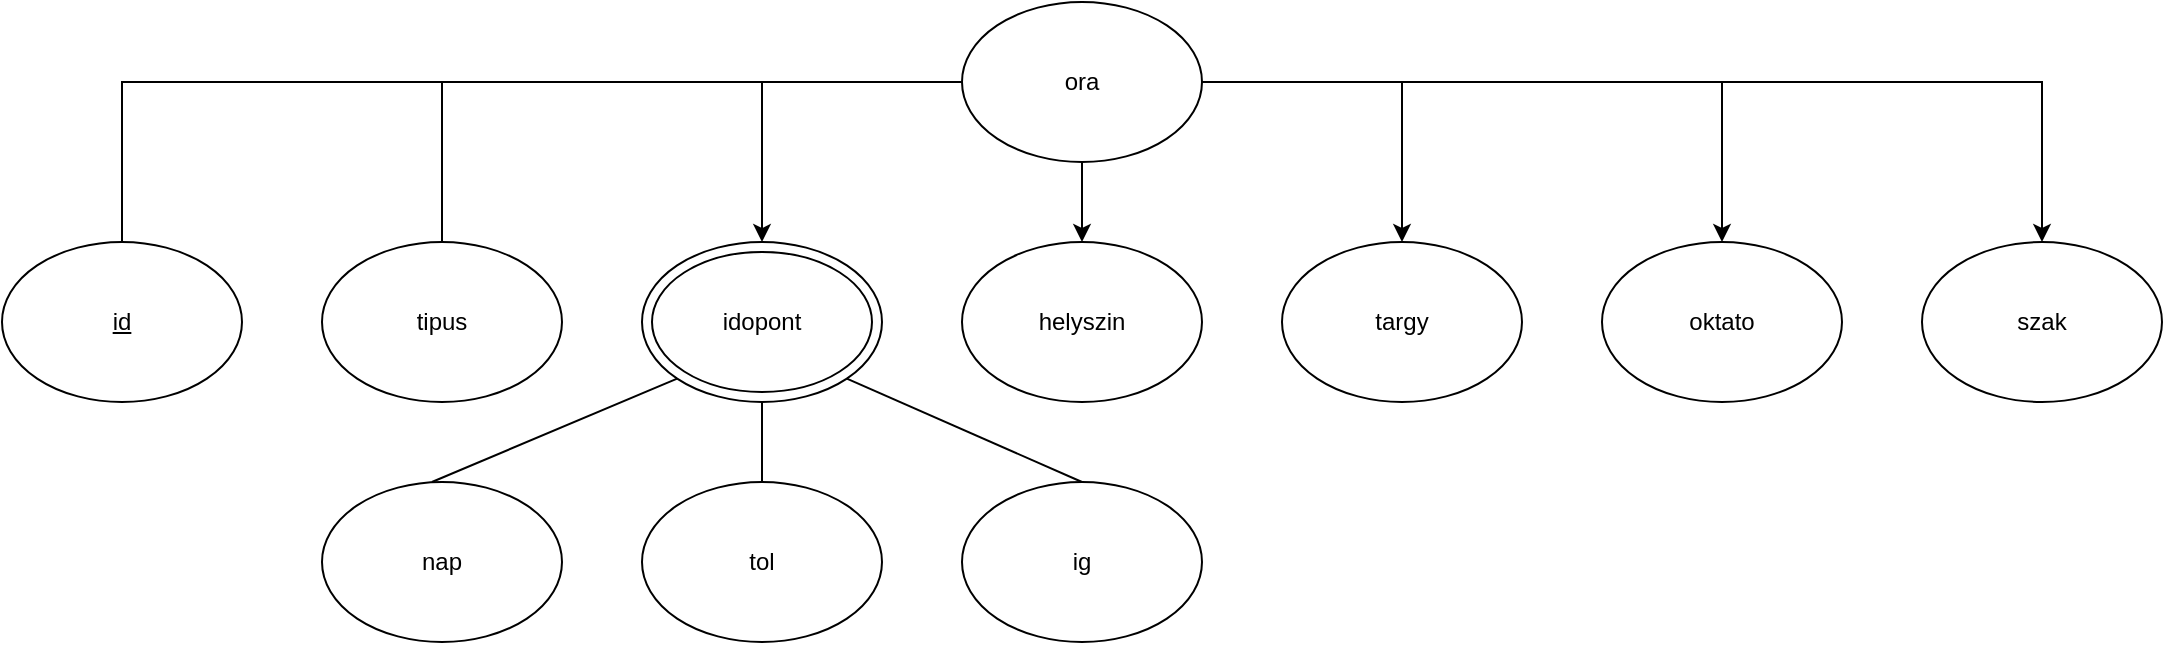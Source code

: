 <mxfile version="28.2.3">
  <diagram name="Page-1" id="CKvcCKO6ePdXtu4gDziT">
    <mxGraphModel dx="2471" dy="887" grid="1" gridSize="10" guides="1" tooltips="1" connect="1" arrows="1" fold="1" page="1" pageScale="1" pageWidth="850" pageHeight="1100" math="0" shadow="0">
      <root>
        <mxCell id="0" />
        <mxCell id="1" parent="0" />
        <mxCell id="pGB6-TqPV56DTVSerY8v-48" style="edgeStyle=orthogonalEdgeStyle;rounded=0;orthogonalLoop=1;jettySize=auto;html=1;exitX=0;exitY=0.5;exitDx=0;exitDy=0;entryX=0.5;entryY=0;entryDx=0;entryDy=0;" edge="1" parent="1" source="pGB6-TqPV56DTVSerY8v-2" target="pGB6-TqPV56DTVSerY8v-6">
          <mxGeometry relative="1" as="geometry" />
        </mxCell>
        <mxCell id="pGB6-TqPV56DTVSerY8v-49" style="edgeStyle=orthogonalEdgeStyle;rounded=0;orthogonalLoop=1;jettySize=auto;html=1;exitX=0.5;exitY=1;exitDx=0;exitDy=0;entryX=0.5;entryY=0;entryDx=0;entryDy=0;" edge="1" parent="1" source="pGB6-TqPV56DTVSerY8v-2" target="pGB6-TqPV56DTVSerY8v-7">
          <mxGeometry relative="1" as="geometry" />
        </mxCell>
        <mxCell id="pGB6-TqPV56DTVSerY8v-50" style="edgeStyle=orthogonalEdgeStyle;rounded=0;orthogonalLoop=1;jettySize=auto;html=1;exitX=1;exitY=0.5;exitDx=0;exitDy=0;entryX=0.5;entryY=0;entryDx=0;entryDy=0;" edge="1" parent="1" source="pGB6-TqPV56DTVSerY8v-2" target="pGB6-TqPV56DTVSerY8v-10">
          <mxGeometry relative="1" as="geometry" />
        </mxCell>
        <mxCell id="pGB6-TqPV56DTVSerY8v-51" style="edgeStyle=orthogonalEdgeStyle;rounded=0;orthogonalLoop=1;jettySize=auto;html=1;exitX=1;exitY=0.5;exitDx=0;exitDy=0;entryX=0.5;entryY=0;entryDx=0;entryDy=0;" edge="1" parent="1" source="pGB6-TqPV56DTVSerY8v-2" target="pGB6-TqPV56DTVSerY8v-9">
          <mxGeometry relative="1" as="geometry" />
        </mxCell>
        <mxCell id="pGB6-TqPV56DTVSerY8v-52" style="edgeStyle=orthogonalEdgeStyle;rounded=0;orthogonalLoop=1;jettySize=auto;html=1;exitX=1;exitY=0.5;exitDx=0;exitDy=0;entryX=0.5;entryY=0;entryDx=0;entryDy=0;" edge="1" parent="1" source="pGB6-TqPV56DTVSerY8v-2" target="pGB6-TqPV56DTVSerY8v-8">
          <mxGeometry relative="1" as="geometry" />
        </mxCell>
        <mxCell id="pGB6-TqPV56DTVSerY8v-2" value="ora" style="ellipse;whiteSpace=wrap;html=1;" vertex="1" parent="1">
          <mxGeometry x="360" y="120" width="120" height="80" as="geometry" />
        </mxCell>
        <mxCell id="pGB6-TqPV56DTVSerY8v-6" value="" style="ellipse;whiteSpace=wrap;html=1;" vertex="1" parent="1">
          <mxGeometry x="200" y="240" width="120" height="80" as="geometry" />
        </mxCell>
        <mxCell id="pGB6-TqPV56DTVSerY8v-7" value="helyszin" style="ellipse;whiteSpace=wrap;html=1;" vertex="1" parent="1">
          <mxGeometry x="360" y="240.0" width="120" height="80" as="geometry" />
        </mxCell>
        <mxCell id="pGB6-TqPV56DTVSerY8v-8" value="szak" style="ellipse;whiteSpace=wrap;html=1;" vertex="1" parent="1">
          <mxGeometry x="840" y="240" width="120" height="80" as="geometry" />
        </mxCell>
        <mxCell id="pGB6-TqPV56DTVSerY8v-9" value="oktato" style="ellipse;whiteSpace=wrap;html=1;" vertex="1" parent="1">
          <mxGeometry x="680" y="240" width="120" height="80" as="geometry" />
        </mxCell>
        <mxCell id="pGB6-TqPV56DTVSerY8v-10" value="targy" style="ellipse;whiteSpace=wrap;html=1;" vertex="1" parent="1">
          <mxGeometry x="520" y="240" width="120" height="80" as="geometry" />
        </mxCell>
        <mxCell id="pGB6-TqPV56DTVSerY8v-12" value="idopont" style="ellipse;whiteSpace=wrap;html=1;" vertex="1" parent="1">
          <mxGeometry x="205" y="245" width="110" height="70" as="geometry" />
        </mxCell>
        <mxCell id="pGB6-TqPV56DTVSerY8v-22" value="nap" style="ellipse;whiteSpace=wrap;html=1;" vertex="1" parent="1">
          <mxGeometry x="40" y="360.0" width="120" height="80" as="geometry" />
        </mxCell>
        <mxCell id="pGB6-TqPV56DTVSerY8v-23" value="tol" style="ellipse;whiteSpace=wrap;html=1;" vertex="1" parent="1">
          <mxGeometry x="200" y="360" width="120" height="80" as="geometry" />
        </mxCell>
        <mxCell id="pGB6-TqPV56DTVSerY8v-24" value="ig" style="ellipse;whiteSpace=wrap;html=1;" vertex="1" parent="1">
          <mxGeometry x="360" y="360" width="120" height="80" as="geometry" />
        </mxCell>
        <mxCell id="pGB6-TqPV56DTVSerY8v-35" value="" style="endArrow=none;html=1;rounded=0;entryX=0.5;entryY=1;entryDx=0;entryDy=0;exitX=0.5;exitY=0;exitDx=0;exitDy=0;" edge="1" parent="1" source="pGB6-TqPV56DTVSerY8v-23" target="pGB6-TqPV56DTVSerY8v-6">
          <mxGeometry width="50" height="50" relative="1" as="geometry">
            <mxPoint x="220" y="370" as="sourcePoint" />
            <mxPoint x="260" y="340" as="targetPoint" />
          </mxGeometry>
        </mxCell>
        <mxCell id="pGB6-TqPV56DTVSerY8v-36" value="" style="endArrow=none;html=1;rounded=0;exitX=0.458;exitY=0;exitDx=0;exitDy=0;exitPerimeter=0;entryX=0;entryY=1;entryDx=0;entryDy=0;" edge="1" parent="1" source="pGB6-TqPV56DTVSerY8v-22" target="pGB6-TqPV56DTVSerY8v-6">
          <mxGeometry width="50" height="50" relative="1" as="geometry">
            <mxPoint x="95" y="460" as="sourcePoint" />
            <mxPoint x="145" y="410" as="targetPoint" />
            <Array as="points" />
          </mxGeometry>
        </mxCell>
        <mxCell id="pGB6-TqPV56DTVSerY8v-37" value="" style="endArrow=none;html=1;rounded=0;exitX=0.5;exitY=0;exitDx=0;exitDy=0;entryX=1;entryY=1;entryDx=0;entryDy=0;" edge="1" parent="1" source="pGB6-TqPV56DTVSerY8v-24" target="pGB6-TqPV56DTVSerY8v-6">
          <mxGeometry width="50" height="50" relative="1" as="geometry">
            <mxPoint x="257.93" y="502" as="sourcePoint" />
            <mxPoint x="380.93" y="330" as="targetPoint" />
            <Array as="points" />
          </mxGeometry>
        </mxCell>
        <mxCell id="pGB6-TqPV56DTVSerY8v-42" value="tipus" style="ellipse;whiteSpace=wrap;html=1;" vertex="1" parent="1">
          <mxGeometry x="40" y="240" width="120" height="80" as="geometry" />
        </mxCell>
        <mxCell id="pGB6-TqPV56DTVSerY8v-43" value="&lt;u&gt;id&lt;/u&gt;" style="ellipse;whiteSpace=wrap;html=1;" vertex="1" parent="1">
          <mxGeometry x="-120" y="240" width="120" height="80" as="geometry" />
        </mxCell>
        <mxCell id="pGB6-TqPV56DTVSerY8v-44" value="" style="endArrow=none;html=1;rounded=0;entryX=0;entryY=0.5;entryDx=0;entryDy=0;exitX=0.5;exitY=0;exitDx=0;exitDy=0;" edge="1" parent="1" source="pGB6-TqPV56DTVSerY8v-42" target="pGB6-TqPV56DTVSerY8v-2">
          <mxGeometry width="50" height="50" relative="1" as="geometry">
            <mxPoint x="90" y="240" as="sourcePoint" />
            <mxPoint x="140" y="190" as="targetPoint" />
            <Array as="points">
              <mxPoint x="100" y="160" />
            </Array>
          </mxGeometry>
        </mxCell>
        <mxCell id="pGB6-TqPV56DTVSerY8v-46" value="" style="endArrow=none;html=1;rounded=0;exitX=0.5;exitY=0;exitDx=0;exitDy=0;" edge="1" parent="1">
          <mxGeometry width="50" height="50" relative="1" as="geometry">
            <mxPoint x="-60" y="240" as="sourcePoint" />
            <mxPoint x="360" y="160" as="targetPoint" />
            <Array as="points">
              <mxPoint x="-60" y="160" />
            </Array>
          </mxGeometry>
        </mxCell>
      </root>
    </mxGraphModel>
  </diagram>
</mxfile>
